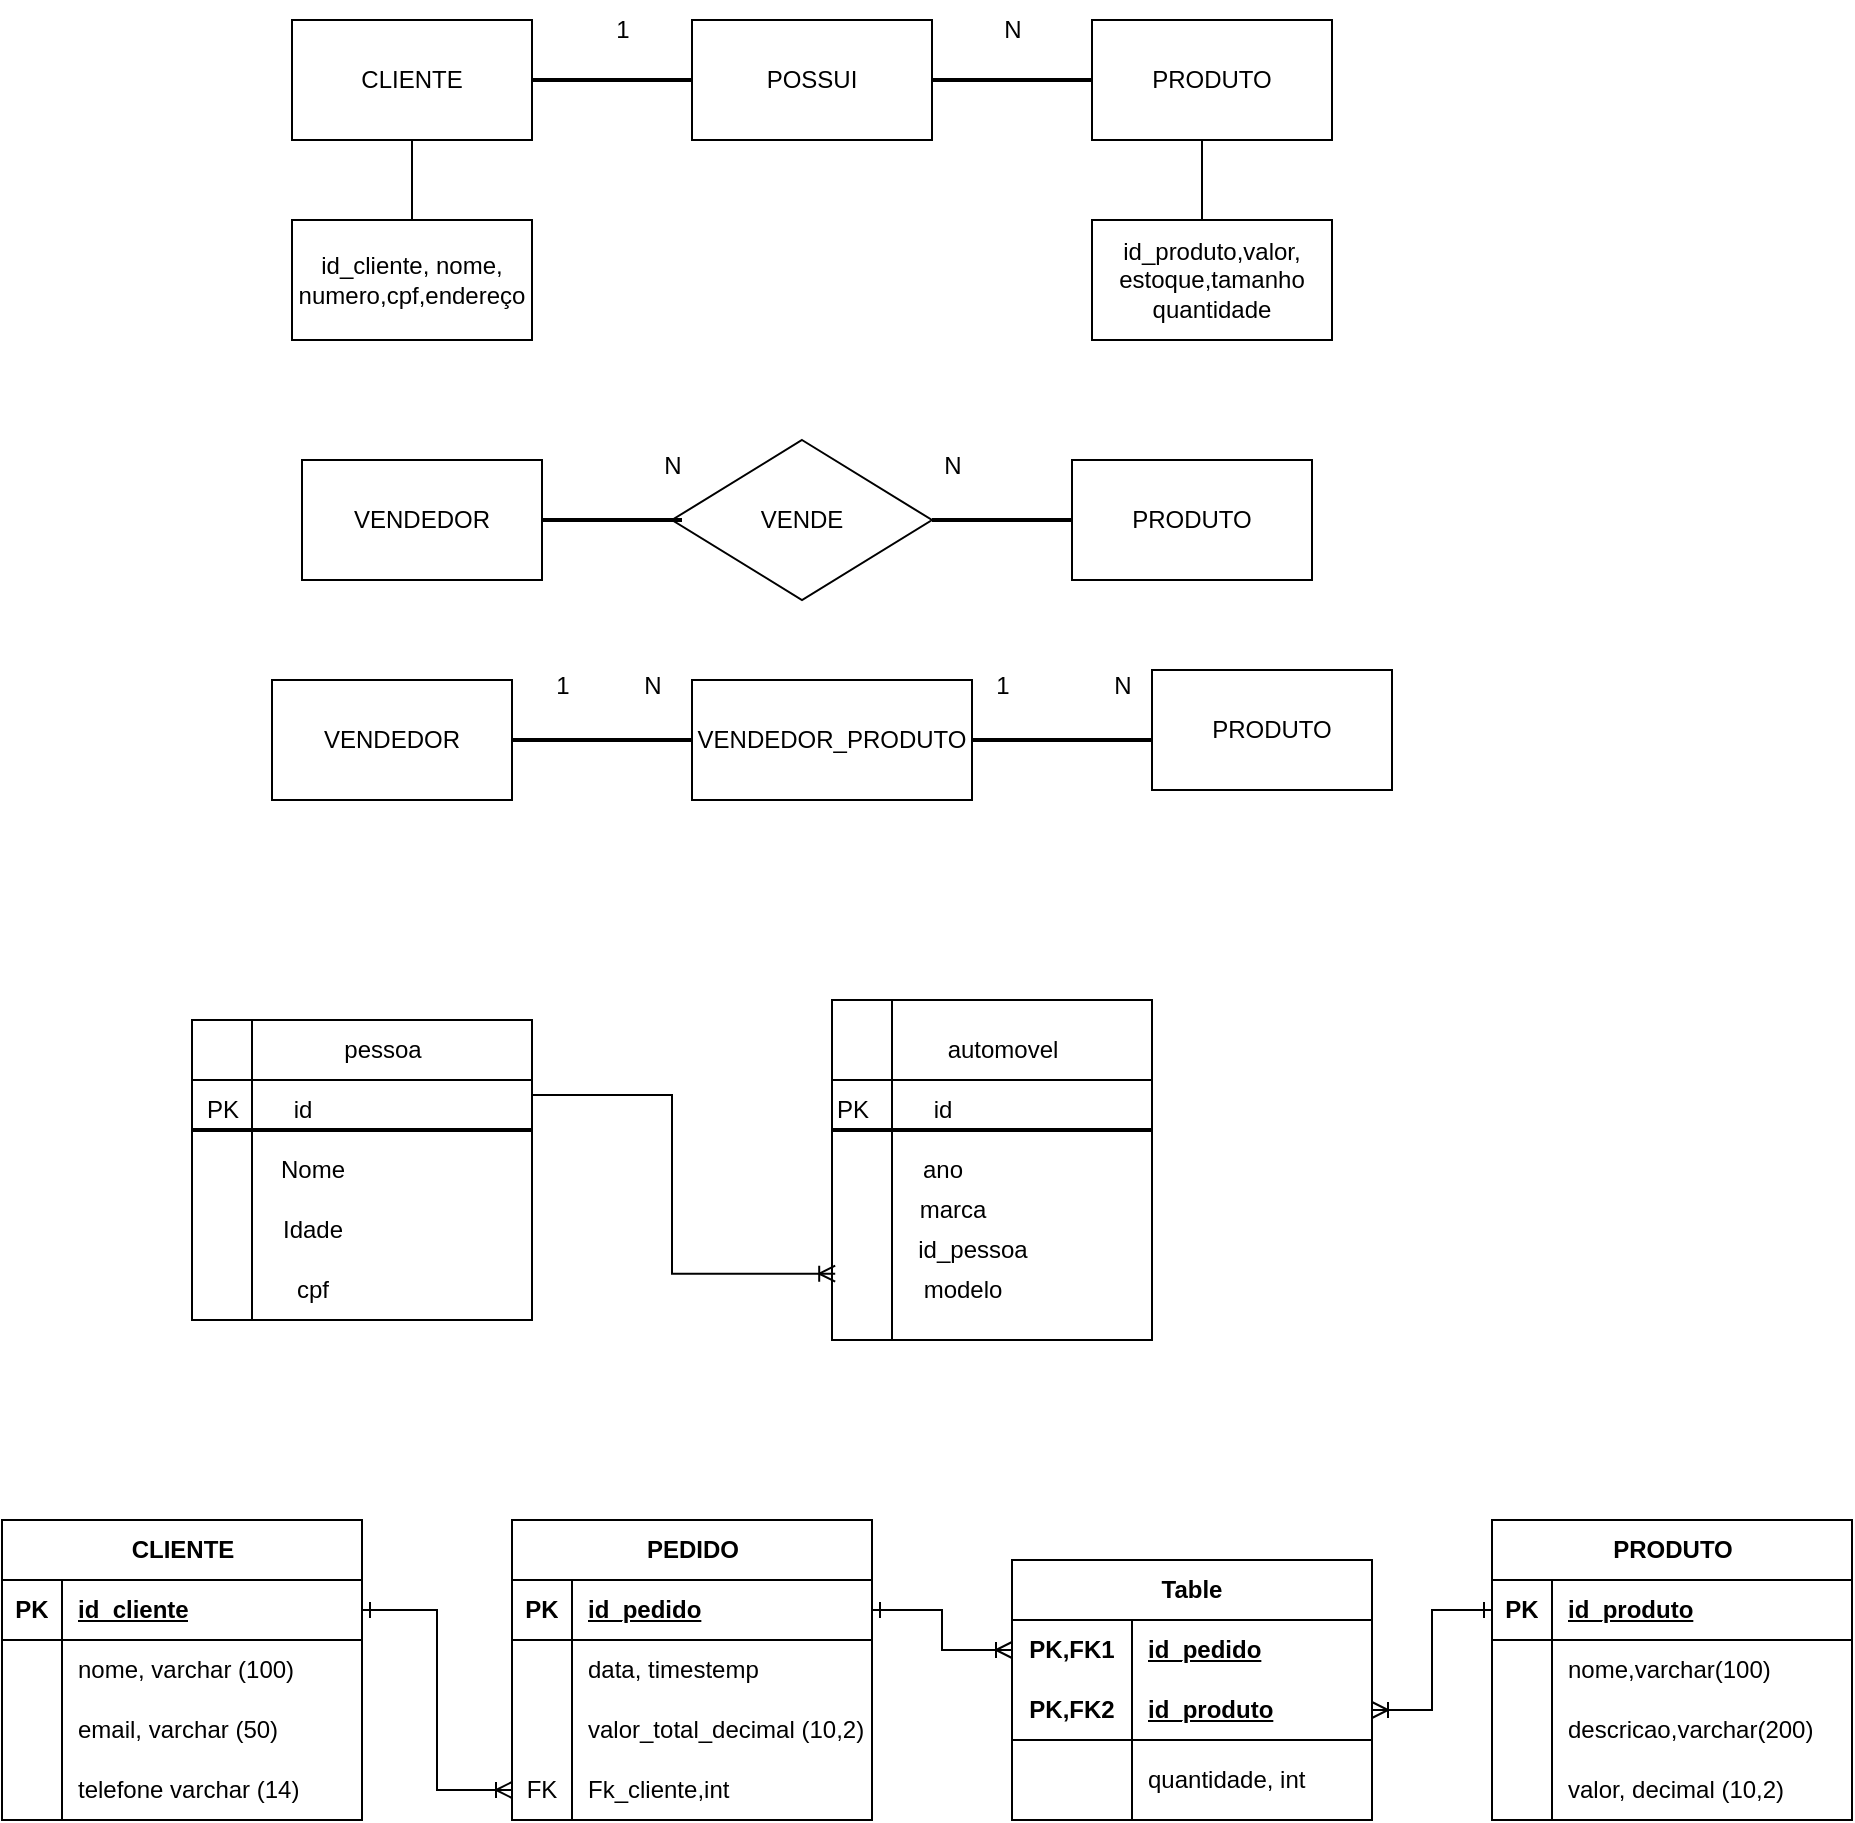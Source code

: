 <mxfile version="28.1.1">
  <diagram name="Página-1" id="eRgypreR-LhEAWxzdEWM">
    <mxGraphModel dx="1869" dy="579" grid="1" gridSize="10" guides="1" tooltips="1" connect="1" arrows="1" fold="1" page="1" pageScale="1" pageWidth="827" pageHeight="1169" math="0" shadow="0">
      <root>
        <mxCell id="0" />
        <mxCell id="1" parent="0" />
        <mxCell id="I_Wuy7XxRUHwyDWWLOhm-1" value="PRODUTO" style="rounded=0;whiteSpace=wrap;html=1;" parent="1" vertex="1">
          <mxGeometry x="540" y="220" width="120" height="60" as="geometry" />
        </mxCell>
        <mxCell id="I_Wuy7XxRUHwyDWWLOhm-2" value="CLIENTE" style="rounded=0;whiteSpace=wrap;html=1;" parent="1" vertex="1">
          <mxGeometry x="140" y="220" width="120" height="60" as="geometry" />
        </mxCell>
        <mxCell id="I_Wuy7XxRUHwyDWWLOhm-5" value="id_produto,valor,&lt;div&gt;estoque,tamanho&lt;/div&gt;&lt;div&gt;quantidade&lt;/div&gt;" style="whiteSpace=wrap;html=1;" parent="1" vertex="1">
          <mxGeometry x="540" y="320" width="120" height="60" as="geometry" />
        </mxCell>
        <mxCell id="I_Wuy7XxRUHwyDWWLOhm-6" value="id_cliente, nome, numero,cpf,endereço" style="whiteSpace=wrap;html=1;" parent="1" vertex="1">
          <mxGeometry x="140" y="320" width="120" height="60" as="geometry" />
        </mxCell>
        <mxCell id="I_Wuy7XxRUHwyDWWLOhm-10" value="" style="line;strokeWidth=2;html=1;" parent="1" vertex="1">
          <mxGeometry x="260" y="245" width="80" height="10" as="geometry" />
        </mxCell>
        <mxCell id="I_Wuy7XxRUHwyDWWLOhm-11" value="" style="line;strokeWidth=2;html=1;" parent="1" vertex="1">
          <mxGeometry x="460" y="225" width="80" height="50" as="geometry" />
        </mxCell>
        <mxCell id="I_Wuy7XxRUHwyDWWLOhm-14" value="VENDEDOR" style="whiteSpace=wrap;html=1;" parent="1" vertex="1">
          <mxGeometry x="145" y="440" width="120" height="60" as="geometry" />
        </mxCell>
        <mxCell id="I_Wuy7XxRUHwyDWWLOhm-17" style="edgeStyle=orthogonalEdgeStyle;rounded=0;orthogonalLoop=1;jettySize=auto;html=1;exitX=1;exitY=0.5;exitDx=0;exitDy=0;" parent="1" source="I_Wuy7XxRUHwyDWWLOhm-15" edge="1">
          <mxGeometry relative="1" as="geometry">
            <mxPoint x="460" y="470" as="targetPoint" />
          </mxGeometry>
        </mxCell>
        <mxCell id="I_Wuy7XxRUHwyDWWLOhm-15" value="VENDE" style="rhombus;whiteSpace=wrap;html=1;" parent="1" vertex="1">
          <mxGeometry x="330" y="430" width="130" height="80" as="geometry" />
        </mxCell>
        <mxCell id="I_Wuy7XxRUHwyDWWLOhm-16" value="PRODUTO" style="whiteSpace=wrap;html=1;" parent="1" vertex="1">
          <mxGeometry x="530" y="440" width="120" height="60" as="geometry" />
        </mxCell>
        <mxCell id="I_Wuy7XxRUHwyDWWLOhm-18" value="" style="line;strokeWidth=2;html=1;" parent="1" vertex="1">
          <mxGeometry x="265" y="465" width="70" height="10" as="geometry" />
        </mxCell>
        <mxCell id="I_Wuy7XxRUHwyDWWLOhm-19" value="" style="line;strokeWidth=2;html=1;" parent="1" vertex="1">
          <mxGeometry x="460" y="465" width="70" height="10" as="geometry" />
        </mxCell>
        <mxCell id="I_Wuy7XxRUHwyDWWLOhm-20" value="N" style="text;html=1;align=center;verticalAlign=middle;resizable=0;points=[];autosize=1;strokeColor=none;fillColor=none;" parent="1" vertex="1">
          <mxGeometry x="315" y="428" width="30" height="30" as="geometry" />
        </mxCell>
        <mxCell id="I_Wuy7XxRUHwyDWWLOhm-21" value="N" style="text;html=1;align=center;verticalAlign=middle;resizable=0;points=[];autosize=1;strokeColor=none;fillColor=none;" parent="1" vertex="1">
          <mxGeometry x="455" y="428" width="30" height="30" as="geometry" />
        </mxCell>
        <mxCell id="I_Wuy7XxRUHwyDWWLOhm-22" style="edgeStyle=orthogonalEdgeStyle;rounded=0;orthogonalLoop=1;jettySize=auto;html=1;" parent="1" edge="1">
          <mxGeometry relative="1" as="geometry">
            <mxPoint x="260" y="470" as="sourcePoint" />
            <mxPoint x="260" y="470" as="targetPoint" />
          </mxGeometry>
        </mxCell>
        <mxCell id="I_Wuy7XxRUHwyDWWLOhm-23" value="VENDEDOR" style="whiteSpace=wrap;html=1;" parent="1" vertex="1">
          <mxGeometry x="130" y="550" width="120" height="60" as="geometry" />
        </mxCell>
        <mxCell id="I_Wuy7XxRUHwyDWWLOhm-24" value="PRODUTO" style="whiteSpace=wrap;html=1;" parent="1" vertex="1">
          <mxGeometry x="570" y="545" width="120" height="60" as="geometry" />
        </mxCell>
        <mxCell id="I_Wuy7XxRUHwyDWWLOhm-25" value="VENDEDOR_PRODUTO" style="whiteSpace=wrap;html=1;" parent="1" vertex="1">
          <mxGeometry x="340" y="550" width="140" height="60" as="geometry" />
        </mxCell>
        <mxCell id="I_Wuy7XxRUHwyDWWLOhm-26" value="1" style="text;html=1;align=center;verticalAlign=middle;resizable=0;points=[];autosize=1;strokeColor=none;fillColor=none;" parent="1" vertex="1">
          <mxGeometry x="260" y="538" width="30" height="30" as="geometry" />
        </mxCell>
        <mxCell id="I_Wuy7XxRUHwyDWWLOhm-27" value="N" style="text;html=1;align=center;verticalAlign=middle;resizable=0;points=[];autosize=1;strokeColor=none;fillColor=none;" parent="1" vertex="1">
          <mxGeometry x="305" y="538" width="30" height="30" as="geometry" />
        </mxCell>
        <mxCell id="I_Wuy7XxRUHwyDWWLOhm-28" value="1" style="text;html=1;align=center;verticalAlign=middle;resizable=0;points=[];autosize=1;strokeColor=none;fillColor=none;" parent="1" vertex="1">
          <mxGeometry x="480" y="538" width="30" height="30" as="geometry" />
        </mxCell>
        <mxCell id="I_Wuy7XxRUHwyDWWLOhm-30" value="N" style="text;html=1;align=center;verticalAlign=middle;resizable=0;points=[];autosize=1;strokeColor=none;fillColor=none;" parent="1" vertex="1">
          <mxGeometry x="540" y="538" width="30" height="30" as="geometry" />
        </mxCell>
        <mxCell id="I_Wuy7XxRUHwyDWWLOhm-31" value="" style="line;strokeWidth=2;html=1;" parent="1" vertex="1">
          <mxGeometry x="250" y="545" width="90" height="70" as="geometry" />
        </mxCell>
        <mxCell id="I_Wuy7XxRUHwyDWWLOhm-32" value="" style="line;strokeWidth=2;html=1;" parent="1" vertex="1">
          <mxGeometry x="480" y="575" width="90" height="10" as="geometry" />
        </mxCell>
        <mxCell id="I_Wuy7XxRUHwyDWWLOhm-34" value="" style="shape=partialRectangle;whiteSpace=wrap;html=1;bottom=0;top=0;fillColor=none;" parent="1" vertex="1">
          <mxGeometry x="200" y="280" width="395" height="40" as="geometry" />
        </mxCell>
        <mxCell id="I_Wuy7XxRUHwyDWWLOhm-35" value="1" style="text;html=1;align=center;verticalAlign=middle;resizable=0;points=[];autosize=1;strokeColor=none;fillColor=none;" parent="1" vertex="1">
          <mxGeometry x="290" y="210" width="30" height="30" as="geometry" />
        </mxCell>
        <mxCell id="I_Wuy7XxRUHwyDWWLOhm-36" value="N" style="text;html=1;align=center;verticalAlign=middle;resizable=0;points=[];autosize=1;strokeColor=none;fillColor=none;" parent="1" vertex="1">
          <mxGeometry x="485" y="210" width="30" height="30" as="geometry" />
        </mxCell>
        <mxCell id="I_Wuy7XxRUHwyDWWLOhm-38" value="POSSUI" style="whiteSpace=wrap;html=1;" parent="1" vertex="1">
          <mxGeometry x="340" y="220" width="120" height="60" as="geometry" />
        </mxCell>
        <mxCell id="I_Wuy7XxRUHwyDWWLOhm-43" value="" style="shape=internalStorage;whiteSpace=wrap;html=1;backgroundOutline=1;dx=30;dy=30;" parent="1" vertex="1">
          <mxGeometry x="90" y="720" width="170" height="150" as="geometry" />
        </mxCell>
        <mxCell id="I_Wuy7XxRUHwyDWWLOhm-44" value="pessoa" style="text;html=1;align=center;verticalAlign=middle;resizable=0;points=[];autosize=1;strokeColor=none;fillColor=none;" parent="1" vertex="1">
          <mxGeometry x="155" y="720" width="60" height="30" as="geometry" />
        </mxCell>
        <mxCell id="I_Wuy7XxRUHwyDWWLOhm-46" value="" style="line;strokeWidth=2;html=1;" parent="1" vertex="1">
          <mxGeometry x="90" y="770" width="170" height="10" as="geometry" />
        </mxCell>
        <mxCell id="I_Wuy7XxRUHwyDWWLOhm-47" value="PK" style="text;html=1;align=center;verticalAlign=middle;resizable=0;points=[];autosize=1;strokeColor=none;fillColor=none;" parent="1" vertex="1">
          <mxGeometry x="85" y="750" width="40" height="30" as="geometry" />
        </mxCell>
        <mxCell id="I_Wuy7XxRUHwyDWWLOhm-48" value="id" style="text;html=1;align=center;verticalAlign=middle;resizable=0;points=[];autosize=1;strokeColor=none;fillColor=none;" parent="1" vertex="1">
          <mxGeometry x="130" y="750" width="30" height="30" as="geometry" />
        </mxCell>
        <mxCell id="I_Wuy7XxRUHwyDWWLOhm-49" value="Nome" style="text;html=1;align=center;verticalAlign=middle;resizable=0;points=[];autosize=1;strokeColor=none;fillColor=none;" parent="1" vertex="1">
          <mxGeometry x="120" y="780" width="60" height="30" as="geometry" />
        </mxCell>
        <mxCell id="I_Wuy7XxRUHwyDWWLOhm-51" value="Idade" style="text;html=1;align=center;verticalAlign=middle;resizable=0;points=[];autosize=1;strokeColor=none;fillColor=none;" parent="1" vertex="1">
          <mxGeometry x="125" y="810" width="50" height="30" as="geometry" />
        </mxCell>
        <mxCell id="I_Wuy7XxRUHwyDWWLOhm-52" value="cpf" style="text;html=1;align=center;verticalAlign=middle;resizable=0;points=[];autosize=1;strokeColor=none;fillColor=none;" parent="1" vertex="1">
          <mxGeometry x="130" y="840" width="40" height="30" as="geometry" />
        </mxCell>
        <mxCell id="I_Wuy7XxRUHwyDWWLOhm-53" value="" style="shape=internalStorage;whiteSpace=wrap;html=1;backgroundOutline=1;dx=30;dy=40;" parent="1" vertex="1">
          <mxGeometry x="410" y="710" width="160" height="170" as="geometry" />
        </mxCell>
        <mxCell id="I_Wuy7XxRUHwyDWWLOhm-55" value="automovel" style="text;html=1;align=center;verticalAlign=middle;resizable=0;points=[];autosize=1;strokeColor=none;fillColor=none;" parent="1" vertex="1">
          <mxGeometry x="455" y="720" width="80" height="30" as="geometry" />
        </mxCell>
        <mxCell id="I_Wuy7XxRUHwyDWWLOhm-56" value="PK" style="text;html=1;align=center;verticalAlign=middle;resizable=0;points=[];autosize=1;strokeColor=none;fillColor=none;" parent="1" vertex="1">
          <mxGeometry x="400" y="750" width="40" height="30" as="geometry" />
        </mxCell>
        <mxCell id="I_Wuy7XxRUHwyDWWLOhm-57" value="id" style="text;html=1;align=center;verticalAlign=middle;resizable=0;points=[];autosize=1;strokeColor=none;fillColor=none;" parent="1" vertex="1">
          <mxGeometry x="450" y="750" width="30" height="30" as="geometry" />
        </mxCell>
        <mxCell id="I_Wuy7XxRUHwyDWWLOhm-58" value="" style="line;strokeWidth=2;html=1;" parent="1" vertex="1">
          <mxGeometry x="410" y="770" width="160" height="10" as="geometry" />
        </mxCell>
        <mxCell id="I_Wuy7XxRUHwyDWWLOhm-59" value="ano" style="text;html=1;align=center;verticalAlign=middle;resizable=0;points=[];autosize=1;strokeColor=none;fillColor=none;" parent="1" vertex="1">
          <mxGeometry x="445" y="780" width="40" height="30" as="geometry" />
        </mxCell>
        <mxCell id="I_Wuy7XxRUHwyDWWLOhm-60" value="marca" style="text;html=1;align=center;verticalAlign=middle;resizable=0;points=[];autosize=1;strokeColor=none;fillColor=none;" parent="1" vertex="1">
          <mxGeometry x="440" y="800" width="60" height="30" as="geometry" />
        </mxCell>
        <mxCell id="I_Wuy7XxRUHwyDWWLOhm-61" value="modelo" style="text;html=1;align=center;verticalAlign=middle;resizable=0;points=[];autosize=1;strokeColor=none;fillColor=none;" parent="1" vertex="1">
          <mxGeometry x="445" y="840" width="60" height="30" as="geometry" />
        </mxCell>
        <mxCell id="I_Wuy7XxRUHwyDWWLOhm-62" value="id_pessoa" style="text;html=1;align=center;verticalAlign=middle;resizable=0;points=[];autosize=1;strokeColor=none;fillColor=none;" parent="1" vertex="1">
          <mxGeometry x="440" y="820" width="80" height="30" as="geometry" />
        </mxCell>
        <mxCell id="I_Wuy7XxRUHwyDWWLOhm-63" style="edgeStyle=orthogonalEdgeStyle;rounded=0;orthogonalLoop=1;jettySize=auto;html=1;exitX=1;exitY=0.25;exitDx=0;exitDy=0;entryX=0.01;entryY=0.805;entryDx=0;entryDy=0;entryPerimeter=0;endArrow=ERoneToMany;endFill=0;" parent="1" source="I_Wuy7XxRUHwyDWWLOhm-43" target="I_Wuy7XxRUHwyDWWLOhm-53" edge="1">
          <mxGeometry relative="1" as="geometry">
            <Array as="points">
              <mxPoint x="330" y="758" />
              <mxPoint x="330" y="847" />
            </Array>
          </mxGeometry>
        </mxCell>
        <mxCell id="q3V_fstEv77A5t8PuzXe-5" value="CLIENTE" style="shape=table;startSize=30;container=1;collapsible=1;childLayout=tableLayout;fixedRows=1;rowLines=0;fontStyle=1;align=center;resizeLast=1;html=1;" parent="1" vertex="1">
          <mxGeometry x="-5" y="970" width="180" height="150" as="geometry" />
        </mxCell>
        <mxCell id="q3V_fstEv77A5t8PuzXe-6" value="" style="shape=tableRow;horizontal=0;startSize=0;swimlaneHead=0;swimlaneBody=0;fillColor=none;collapsible=0;dropTarget=0;points=[[0,0.5],[1,0.5]];portConstraint=eastwest;top=0;left=0;right=0;bottom=1;" parent="q3V_fstEv77A5t8PuzXe-5" vertex="1">
          <mxGeometry y="30" width="180" height="30" as="geometry" />
        </mxCell>
        <mxCell id="q3V_fstEv77A5t8PuzXe-7" value="PK" style="shape=partialRectangle;connectable=0;fillColor=none;top=0;left=0;bottom=0;right=0;fontStyle=1;overflow=hidden;whiteSpace=wrap;html=1;" parent="q3V_fstEv77A5t8PuzXe-6" vertex="1">
          <mxGeometry width="30" height="30" as="geometry">
            <mxRectangle width="30" height="30" as="alternateBounds" />
          </mxGeometry>
        </mxCell>
        <mxCell id="q3V_fstEv77A5t8PuzXe-8" value="id_cliente" style="shape=partialRectangle;connectable=0;fillColor=none;top=0;left=0;bottom=0;right=0;align=left;spacingLeft=6;fontStyle=5;overflow=hidden;whiteSpace=wrap;html=1;" parent="q3V_fstEv77A5t8PuzXe-6" vertex="1">
          <mxGeometry x="30" width="150" height="30" as="geometry">
            <mxRectangle width="150" height="30" as="alternateBounds" />
          </mxGeometry>
        </mxCell>
        <mxCell id="q3V_fstEv77A5t8PuzXe-9" value="" style="shape=tableRow;horizontal=0;startSize=0;swimlaneHead=0;swimlaneBody=0;fillColor=none;collapsible=0;dropTarget=0;points=[[0,0.5],[1,0.5]];portConstraint=eastwest;top=0;left=0;right=0;bottom=0;" parent="q3V_fstEv77A5t8PuzXe-5" vertex="1">
          <mxGeometry y="60" width="180" height="30" as="geometry" />
        </mxCell>
        <mxCell id="q3V_fstEv77A5t8PuzXe-10" value="" style="shape=partialRectangle;connectable=0;fillColor=none;top=0;left=0;bottom=0;right=0;editable=1;overflow=hidden;whiteSpace=wrap;html=1;" parent="q3V_fstEv77A5t8PuzXe-9" vertex="1">
          <mxGeometry width="30" height="30" as="geometry">
            <mxRectangle width="30" height="30" as="alternateBounds" />
          </mxGeometry>
        </mxCell>
        <mxCell id="q3V_fstEv77A5t8PuzXe-11" value="nome, varchar (100)" style="shape=partialRectangle;connectable=0;fillColor=none;top=0;left=0;bottom=0;right=0;align=left;spacingLeft=6;overflow=hidden;whiteSpace=wrap;html=1;" parent="q3V_fstEv77A5t8PuzXe-9" vertex="1">
          <mxGeometry x="30" width="150" height="30" as="geometry">
            <mxRectangle width="150" height="30" as="alternateBounds" />
          </mxGeometry>
        </mxCell>
        <mxCell id="q3V_fstEv77A5t8PuzXe-12" value="" style="shape=tableRow;horizontal=0;startSize=0;swimlaneHead=0;swimlaneBody=0;fillColor=none;collapsible=0;dropTarget=0;points=[[0,0.5],[1,0.5]];portConstraint=eastwest;top=0;left=0;right=0;bottom=0;" parent="q3V_fstEv77A5t8PuzXe-5" vertex="1">
          <mxGeometry y="90" width="180" height="30" as="geometry" />
        </mxCell>
        <mxCell id="q3V_fstEv77A5t8PuzXe-13" value="" style="shape=partialRectangle;connectable=0;fillColor=none;top=0;left=0;bottom=0;right=0;editable=1;overflow=hidden;whiteSpace=wrap;html=1;" parent="q3V_fstEv77A5t8PuzXe-12" vertex="1">
          <mxGeometry width="30" height="30" as="geometry">
            <mxRectangle width="30" height="30" as="alternateBounds" />
          </mxGeometry>
        </mxCell>
        <mxCell id="q3V_fstEv77A5t8PuzXe-14" value="email, varchar (50)" style="shape=partialRectangle;connectable=0;fillColor=none;top=0;left=0;bottom=0;right=0;align=left;spacingLeft=6;overflow=hidden;whiteSpace=wrap;html=1;" parent="q3V_fstEv77A5t8PuzXe-12" vertex="1">
          <mxGeometry x="30" width="150" height="30" as="geometry">
            <mxRectangle width="150" height="30" as="alternateBounds" />
          </mxGeometry>
        </mxCell>
        <mxCell id="q3V_fstEv77A5t8PuzXe-15" value="" style="shape=tableRow;horizontal=0;startSize=0;swimlaneHead=0;swimlaneBody=0;fillColor=none;collapsible=0;dropTarget=0;points=[[0,0.5],[1,0.5]];portConstraint=eastwest;top=0;left=0;right=0;bottom=0;" parent="q3V_fstEv77A5t8PuzXe-5" vertex="1">
          <mxGeometry y="120" width="180" height="30" as="geometry" />
        </mxCell>
        <mxCell id="q3V_fstEv77A5t8PuzXe-16" value="" style="shape=partialRectangle;connectable=0;fillColor=none;top=0;left=0;bottom=0;right=0;editable=1;overflow=hidden;whiteSpace=wrap;html=1;" parent="q3V_fstEv77A5t8PuzXe-15" vertex="1">
          <mxGeometry width="30" height="30" as="geometry">
            <mxRectangle width="30" height="30" as="alternateBounds" />
          </mxGeometry>
        </mxCell>
        <mxCell id="q3V_fstEv77A5t8PuzXe-17" value="telefone varchar (14)" style="shape=partialRectangle;connectable=0;fillColor=none;top=0;left=0;bottom=0;right=0;align=left;spacingLeft=6;overflow=hidden;whiteSpace=wrap;html=1;" parent="q3V_fstEv77A5t8PuzXe-15" vertex="1">
          <mxGeometry x="30" width="150" height="30" as="geometry">
            <mxRectangle width="150" height="30" as="alternateBounds" />
          </mxGeometry>
        </mxCell>
        <mxCell id="q3V_fstEv77A5t8PuzXe-18" value="PEDIDO" style="shape=table;startSize=30;container=1;collapsible=1;childLayout=tableLayout;fixedRows=1;rowLines=0;fontStyle=1;align=center;resizeLast=1;html=1;" parent="1" vertex="1">
          <mxGeometry x="250" y="970" width="180" height="150" as="geometry" />
        </mxCell>
        <mxCell id="q3V_fstEv77A5t8PuzXe-19" value="" style="shape=tableRow;horizontal=0;startSize=0;swimlaneHead=0;swimlaneBody=0;fillColor=none;collapsible=0;dropTarget=0;points=[[0,0.5],[1,0.5]];portConstraint=eastwest;top=0;left=0;right=0;bottom=1;" parent="q3V_fstEv77A5t8PuzXe-18" vertex="1">
          <mxGeometry y="30" width="180" height="30" as="geometry" />
        </mxCell>
        <mxCell id="q3V_fstEv77A5t8PuzXe-20" value="PK" style="shape=partialRectangle;connectable=0;fillColor=none;top=0;left=0;bottom=0;right=0;fontStyle=1;overflow=hidden;whiteSpace=wrap;html=1;" parent="q3V_fstEv77A5t8PuzXe-19" vertex="1">
          <mxGeometry width="30" height="30" as="geometry">
            <mxRectangle width="30" height="30" as="alternateBounds" />
          </mxGeometry>
        </mxCell>
        <mxCell id="q3V_fstEv77A5t8PuzXe-21" value="id_pedido" style="shape=partialRectangle;connectable=0;fillColor=none;top=0;left=0;bottom=0;right=0;align=left;spacingLeft=6;fontStyle=5;overflow=hidden;whiteSpace=wrap;html=1;" parent="q3V_fstEv77A5t8PuzXe-19" vertex="1">
          <mxGeometry x="30" width="150" height="30" as="geometry">
            <mxRectangle width="150" height="30" as="alternateBounds" />
          </mxGeometry>
        </mxCell>
        <mxCell id="q3V_fstEv77A5t8PuzXe-22" value="" style="shape=tableRow;horizontal=0;startSize=0;swimlaneHead=0;swimlaneBody=0;fillColor=none;collapsible=0;dropTarget=0;points=[[0,0.5],[1,0.5]];portConstraint=eastwest;top=0;left=0;right=0;bottom=0;" parent="q3V_fstEv77A5t8PuzXe-18" vertex="1">
          <mxGeometry y="60" width="180" height="30" as="geometry" />
        </mxCell>
        <mxCell id="q3V_fstEv77A5t8PuzXe-23" value="" style="shape=partialRectangle;connectable=0;fillColor=none;top=0;left=0;bottom=0;right=0;editable=1;overflow=hidden;whiteSpace=wrap;html=1;" parent="q3V_fstEv77A5t8PuzXe-22" vertex="1">
          <mxGeometry width="30" height="30" as="geometry">
            <mxRectangle width="30" height="30" as="alternateBounds" />
          </mxGeometry>
        </mxCell>
        <mxCell id="q3V_fstEv77A5t8PuzXe-24" value="data, timestemp" style="shape=partialRectangle;connectable=0;fillColor=none;top=0;left=0;bottom=0;right=0;align=left;spacingLeft=6;overflow=hidden;whiteSpace=wrap;html=1;" parent="q3V_fstEv77A5t8PuzXe-22" vertex="1">
          <mxGeometry x="30" width="150" height="30" as="geometry">
            <mxRectangle width="150" height="30" as="alternateBounds" />
          </mxGeometry>
        </mxCell>
        <mxCell id="q3V_fstEv77A5t8PuzXe-25" value="" style="shape=tableRow;horizontal=0;startSize=0;swimlaneHead=0;swimlaneBody=0;fillColor=none;collapsible=0;dropTarget=0;points=[[0,0.5],[1,0.5]];portConstraint=eastwest;top=0;left=0;right=0;bottom=0;" parent="q3V_fstEv77A5t8PuzXe-18" vertex="1">
          <mxGeometry y="90" width="180" height="30" as="geometry" />
        </mxCell>
        <mxCell id="q3V_fstEv77A5t8PuzXe-26" value="" style="shape=partialRectangle;connectable=0;fillColor=none;top=0;left=0;bottom=0;right=0;editable=1;overflow=hidden;whiteSpace=wrap;html=1;" parent="q3V_fstEv77A5t8PuzXe-25" vertex="1">
          <mxGeometry width="30" height="30" as="geometry">
            <mxRectangle width="30" height="30" as="alternateBounds" />
          </mxGeometry>
        </mxCell>
        <mxCell id="q3V_fstEv77A5t8PuzXe-27" value="valor_total_decimal (10,2)" style="shape=partialRectangle;connectable=0;fillColor=none;top=0;left=0;bottom=0;right=0;align=left;spacingLeft=6;overflow=hidden;whiteSpace=wrap;html=1;" parent="q3V_fstEv77A5t8PuzXe-25" vertex="1">
          <mxGeometry x="30" width="150" height="30" as="geometry">
            <mxRectangle width="150" height="30" as="alternateBounds" />
          </mxGeometry>
        </mxCell>
        <mxCell id="q3V_fstEv77A5t8PuzXe-28" value="" style="shape=tableRow;horizontal=0;startSize=0;swimlaneHead=0;swimlaneBody=0;fillColor=none;collapsible=0;dropTarget=0;points=[[0,0.5],[1,0.5]];portConstraint=eastwest;top=0;left=0;right=0;bottom=0;" parent="q3V_fstEv77A5t8PuzXe-18" vertex="1">
          <mxGeometry y="120" width="180" height="30" as="geometry" />
        </mxCell>
        <mxCell id="q3V_fstEv77A5t8PuzXe-29" value="FK" style="shape=partialRectangle;connectable=0;fillColor=none;top=0;left=0;bottom=0;right=0;editable=1;overflow=hidden;whiteSpace=wrap;html=1;" parent="q3V_fstEv77A5t8PuzXe-28" vertex="1">
          <mxGeometry width="30" height="30" as="geometry">
            <mxRectangle width="30" height="30" as="alternateBounds" />
          </mxGeometry>
        </mxCell>
        <mxCell id="q3V_fstEv77A5t8PuzXe-30" value="Fk_cliente,int" style="shape=partialRectangle;connectable=0;fillColor=none;top=0;left=0;bottom=0;right=0;align=left;spacingLeft=6;overflow=hidden;whiteSpace=wrap;html=1;" parent="q3V_fstEv77A5t8PuzXe-28" vertex="1">
          <mxGeometry x="30" width="150" height="30" as="geometry">
            <mxRectangle width="150" height="30" as="alternateBounds" />
          </mxGeometry>
        </mxCell>
        <mxCell id="q3V_fstEv77A5t8PuzXe-31" value="PRODUTO" style="shape=table;startSize=30;container=1;collapsible=1;childLayout=tableLayout;fixedRows=1;rowLines=0;fontStyle=1;align=center;resizeLast=1;html=1;" parent="1" vertex="1">
          <mxGeometry x="740" y="970" width="180" height="150" as="geometry" />
        </mxCell>
        <mxCell id="q3V_fstEv77A5t8PuzXe-32" value="" style="shape=tableRow;horizontal=0;startSize=0;swimlaneHead=0;swimlaneBody=0;fillColor=none;collapsible=0;dropTarget=0;points=[[0,0.5],[1,0.5]];portConstraint=eastwest;top=0;left=0;right=0;bottom=1;" parent="q3V_fstEv77A5t8PuzXe-31" vertex="1">
          <mxGeometry y="30" width="180" height="30" as="geometry" />
        </mxCell>
        <mxCell id="q3V_fstEv77A5t8PuzXe-33" value="PK" style="shape=partialRectangle;connectable=0;fillColor=none;top=0;left=0;bottom=0;right=0;fontStyle=1;overflow=hidden;whiteSpace=wrap;html=1;" parent="q3V_fstEv77A5t8PuzXe-32" vertex="1">
          <mxGeometry width="30" height="30" as="geometry">
            <mxRectangle width="30" height="30" as="alternateBounds" />
          </mxGeometry>
        </mxCell>
        <mxCell id="q3V_fstEv77A5t8PuzXe-34" value="id_produto" style="shape=partialRectangle;connectable=0;fillColor=none;top=0;left=0;bottom=0;right=0;align=left;spacingLeft=6;fontStyle=5;overflow=hidden;whiteSpace=wrap;html=1;" parent="q3V_fstEv77A5t8PuzXe-32" vertex="1">
          <mxGeometry x="30" width="150" height="30" as="geometry">
            <mxRectangle width="150" height="30" as="alternateBounds" />
          </mxGeometry>
        </mxCell>
        <mxCell id="q3V_fstEv77A5t8PuzXe-35" value="" style="shape=tableRow;horizontal=0;startSize=0;swimlaneHead=0;swimlaneBody=0;fillColor=none;collapsible=0;dropTarget=0;points=[[0,0.5],[1,0.5]];portConstraint=eastwest;top=0;left=0;right=0;bottom=0;" parent="q3V_fstEv77A5t8PuzXe-31" vertex="1">
          <mxGeometry y="60" width="180" height="30" as="geometry" />
        </mxCell>
        <mxCell id="q3V_fstEv77A5t8PuzXe-36" value="" style="shape=partialRectangle;connectable=0;fillColor=none;top=0;left=0;bottom=0;right=0;editable=1;overflow=hidden;whiteSpace=wrap;html=1;" parent="q3V_fstEv77A5t8PuzXe-35" vertex="1">
          <mxGeometry width="30" height="30" as="geometry">
            <mxRectangle width="30" height="30" as="alternateBounds" />
          </mxGeometry>
        </mxCell>
        <mxCell id="q3V_fstEv77A5t8PuzXe-37" value="nome,varchar(100)" style="shape=partialRectangle;connectable=0;fillColor=none;top=0;left=0;bottom=0;right=0;align=left;spacingLeft=6;overflow=hidden;whiteSpace=wrap;html=1;" parent="q3V_fstEv77A5t8PuzXe-35" vertex="1">
          <mxGeometry x="30" width="150" height="30" as="geometry">
            <mxRectangle width="150" height="30" as="alternateBounds" />
          </mxGeometry>
        </mxCell>
        <mxCell id="q3V_fstEv77A5t8PuzXe-38" value="" style="shape=tableRow;horizontal=0;startSize=0;swimlaneHead=0;swimlaneBody=0;fillColor=none;collapsible=0;dropTarget=0;points=[[0,0.5],[1,0.5]];portConstraint=eastwest;top=0;left=0;right=0;bottom=0;" parent="q3V_fstEv77A5t8PuzXe-31" vertex="1">
          <mxGeometry y="90" width="180" height="30" as="geometry" />
        </mxCell>
        <mxCell id="q3V_fstEv77A5t8PuzXe-39" value="" style="shape=partialRectangle;connectable=0;fillColor=none;top=0;left=0;bottom=0;right=0;editable=1;overflow=hidden;whiteSpace=wrap;html=1;" parent="q3V_fstEv77A5t8PuzXe-38" vertex="1">
          <mxGeometry width="30" height="30" as="geometry">
            <mxRectangle width="30" height="30" as="alternateBounds" />
          </mxGeometry>
        </mxCell>
        <mxCell id="q3V_fstEv77A5t8PuzXe-40" value="descricao,varchar(200)" style="shape=partialRectangle;connectable=0;fillColor=none;top=0;left=0;bottom=0;right=0;align=left;spacingLeft=6;overflow=hidden;whiteSpace=wrap;html=1;" parent="q3V_fstEv77A5t8PuzXe-38" vertex="1">
          <mxGeometry x="30" width="150" height="30" as="geometry">
            <mxRectangle width="150" height="30" as="alternateBounds" />
          </mxGeometry>
        </mxCell>
        <mxCell id="q3V_fstEv77A5t8PuzXe-41" value="" style="shape=tableRow;horizontal=0;startSize=0;swimlaneHead=0;swimlaneBody=0;fillColor=none;collapsible=0;dropTarget=0;points=[[0,0.5],[1,0.5]];portConstraint=eastwest;top=0;left=0;right=0;bottom=0;" parent="q3V_fstEv77A5t8PuzXe-31" vertex="1">
          <mxGeometry y="120" width="180" height="30" as="geometry" />
        </mxCell>
        <mxCell id="q3V_fstEv77A5t8PuzXe-42" value="" style="shape=partialRectangle;connectable=0;fillColor=none;top=0;left=0;bottom=0;right=0;editable=1;overflow=hidden;whiteSpace=wrap;html=1;" parent="q3V_fstEv77A5t8PuzXe-41" vertex="1">
          <mxGeometry width="30" height="30" as="geometry">
            <mxRectangle width="30" height="30" as="alternateBounds" />
          </mxGeometry>
        </mxCell>
        <mxCell id="q3V_fstEv77A5t8PuzXe-43" value="valor, decimal (10,2)" style="shape=partialRectangle;connectable=0;fillColor=none;top=0;left=0;bottom=0;right=0;align=left;spacingLeft=6;overflow=hidden;whiteSpace=wrap;html=1;" parent="q3V_fstEv77A5t8PuzXe-41" vertex="1">
          <mxGeometry x="30" width="150" height="30" as="geometry">
            <mxRectangle width="150" height="30" as="alternateBounds" />
          </mxGeometry>
        </mxCell>
        <mxCell id="q3V_fstEv77A5t8PuzXe-70" value="Table" style="shape=table;startSize=30;container=1;collapsible=1;childLayout=tableLayout;fixedRows=1;rowLines=0;fontStyle=1;align=center;resizeLast=1;html=1;whiteSpace=wrap;" parent="1" vertex="1">
          <mxGeometry x="500" y="990" width="180" height="130" as="geometry" />
        </mxCell>
        <mxCell id="q3V_fstEv77A5t8PuzXe-71" value="" style="shape=tableRow;horizontal=0;startSize=0;swimlaneHead=0;swimlaneBody=0;fillColor=none;collapsible=0;dropTarget=0;points=[[0,0.5],[1,0.5]];portConstraint=eastwest;top=0;left=0;right=0;bottom=0;html=1;" parent="q3V_fstEv77A5t8PuzXe-70" vertex="1">
          <mxGeometry y="30" width="180" height="30" as="geometry" />
        </mxCell>
        <mxCell id="q3V_fstEv77A5t8PuzXe-72" value="PK,FK1" style="shape=partialRectangle;connectable=0;fillColor=none;top=0;left=0;bottom=0;right=0;fontStyle=1;overflow=hidden;html=1;whiteSpace=wrap;" parent="q3V_fstEv77A5t8PuzXe-71" vertex="1">
          <mxGeometry width="60" height="30" as="geometry">
            <mxRectangle width="60" height="30" as="alternateBounds" />
          </mxGeometry>
        </mxCell>
        <mxCell id="q3V_fstEv77A5t8PuzXe-73" value="id_pedido" style="shape=partialRectangle;connectable=0;fillColor=none;top=0;left=0;bottom=0;right=0;align=left;spacingLeft=6;fontStyle=5;overflow=hidden;html=1;whiteSpace=wrap;" parent="q3V_fstEv77A5t8PuzXe-71" vertex="1">
          <mxGeometry x="60" width="120" height="30" as="geometry">
            <mxRectangle width="120" height="30" as="alternateBounds" />
          </mxGeometry>
        </mxCell>
        <mxCell id="q3V_fstEv77A5t8PuzXe-74" value="" style="shape=tableRow;horizontal=0;startSize=0;swimlaneHead=0;swimlaneBody=0;fillColor=none;collapsible=0;dropTarget=0;points=[[0,0.5],[1,0.5]];portConstraint=eastwest;top=0;left=0;right=0;bottom=1;html=1;" parent="q3V_fstEv77A5t8PuzXe-70" vertex="1">
          <mxGeometry y="60" width="180" height="30" as="geometry" />
        </mxCell>
        <mxCell id="q3V_fstEv77A5t8PuzXe-75" value="PK,FK2" style="shape=partialRectangle;connectable=0;fillColor=none;top=0;left=0;bottom=0;right=0;fontStyle=1;overflow=hidden;html=1;whiteSpace=wrap;" parent="q3V_fstEv77A5t8PuzXe-74" vertex="1">
          <mxGeometry width="60" height="30" as="geometry">
            <mxRectangle width="60" height="30" as="alternateBounds" />
          </mxGeometry>
        </mxCell>
        <mxCell id="q3V_fstEv77A5t8PuzXe-76" value="id_produto" style="shape=partialRectangle;connectable=0;fillColor=none;top=0;left=0;bottom=0;right=0;align=left;spacingLeft=6;fontStyle=5;overflow=hidden;html=1;whiteSpace=wrap;" parent="q3V_fstEv77A5t8PuzXe-74" vertex="1">
          <mxGeometry x="60" width="120" height="30" as="geometry">
            <mxRectangle width="120" height="30" as="alternateBounds" />
          </mxGeometry>
        </mxCell>
        <mxCell id="q3V_fstEv77A5t8PuzXe-77" value="" style="shape=tableRow;horizontal=0;startSize=0;swimlaneHead=0;swimlaneBody=0;fillColor=none;collapsible=0;dropTarget=0;points=[[0,0.5],[1,0.5]];portConstraint=eastwest;top=0;left=0;right=0;bottom=0;html=1;" parent="q3V_fstEv77A5t8PuzXe-70" vertex="1">
          <mxGeometry y="90" width="180" height="40" as="geometry" />
        </mxCell>
        <mxCell id="q3V_fstEv77A5t8PuzXe-78" value="" style="shape=partialRectangle;connectable=0;fillColor=none;top=0;left=0;bottom=0;right=0;editable=1;overflow=hidden;html=1;whiteSpace=wrap;" parent="q3V_fstEv77A5t8PuzXe-77" vertex="1">
          <mxGeometry width="60" height="40" as="geometry">
            <mxRectangle width="60" height="40" as="alternateBounds" />
          </mxGeometry>
        </mxCell>
        <mxCell id="q3V_fstEv77A5t8PuzXe-79" value="quantidade, int" style="shape=partialRectangle;connectable=0;fillColor=none;top=0;left=0;bottom=0;right=0;align=left;spacingLeft=6;overflow=hidden;html=1;whiteSpace=wrap;" parent="q3V_fstEv77A5t8PuzXe-77" vertex="1">
          <mxGeometry x="60" width="120" height="40" as="geometry">
            <mxRectangle width="120" height="40" as="alternateBounds" />
          </mxGeometry>
        </mxCell>
        <mxCell id="q3V_fstEv77A5t8PuzXe-83" style="edgeStyle=orthogonalEdgeStyle;rounded=0;orthogonalLoop=1;jettySize=auto;html=1;exitX=1;exitY=0.5;exitDx=0;exitDy=0;entryX=0;entryY=0.5;entryDx=0;entryDy=0;fontFamily=Helvetica;fontSize=12;fontColor=default;fontStyle=1;endArrow=ERoneToMany;endFill=0;startArrow=ERone;startFill=0;" parent="1" source="q3V_fstEv77A5t8PuzXe-6" target="q3V_fstEv77A5t8PuzXe-28" edge="1">
          <mxGeometry relative="1" as="geometry" />
        </mxCell>
        <mxCell id="q3V_fstEv77A5t8PuzXe-84" style="edgeStyle=orthogonalEdgeStyle;rounded=0;orthogonalLoop=1;jettySize=auto;html=1;exitX=1;exitY=0.5;exitDx=0;exitDy=0;entryX=0;entryY=0.5;entryDx=0;entryDy=0;fontFamily=Helvetica;fontSize=12;fontColor=default;fontStyle=1;startArrow=ERone;startFill=0;endArrow=ERoneToMany;endFill=0;" parent="1" source="q3V_fstEv77A5t8PuzXe-19" target="q3V_fstEv77A5t8PuzXe-71" edge="1">
          <mxGeometry relative="1" as="geometry" />
        </mxCell>
        <mxCell id="q3V_fstEv77A5t8PuzXe-85" style="edgeStyle=orthogonalEdgeStyle;rounded=0;orthogonalLoop=1;jettySize=auto;html=1;exitX=0;exitY=0.5;exitDx=0;exitDy=0;entryX=1;entryY=0.5;entryDx=0;entryDy=0;fontFamily=Helvetica;fontSize=12;fontColor=default;fontStyle=1;endArrow=ERoneToMany;endFill=0;startArrow=ERone;startFill=0;" parent="1" source="q3V_fstEv77A5t8PuzXe-32" target="q3V_fstEv77A5t8PuzXe-74" edge="1">
          <mxGeometry relative="1" as="geometry" />
        </mxCell>
      </root>
    </mxGraphModel>
  </diagram>
</mxfile>
